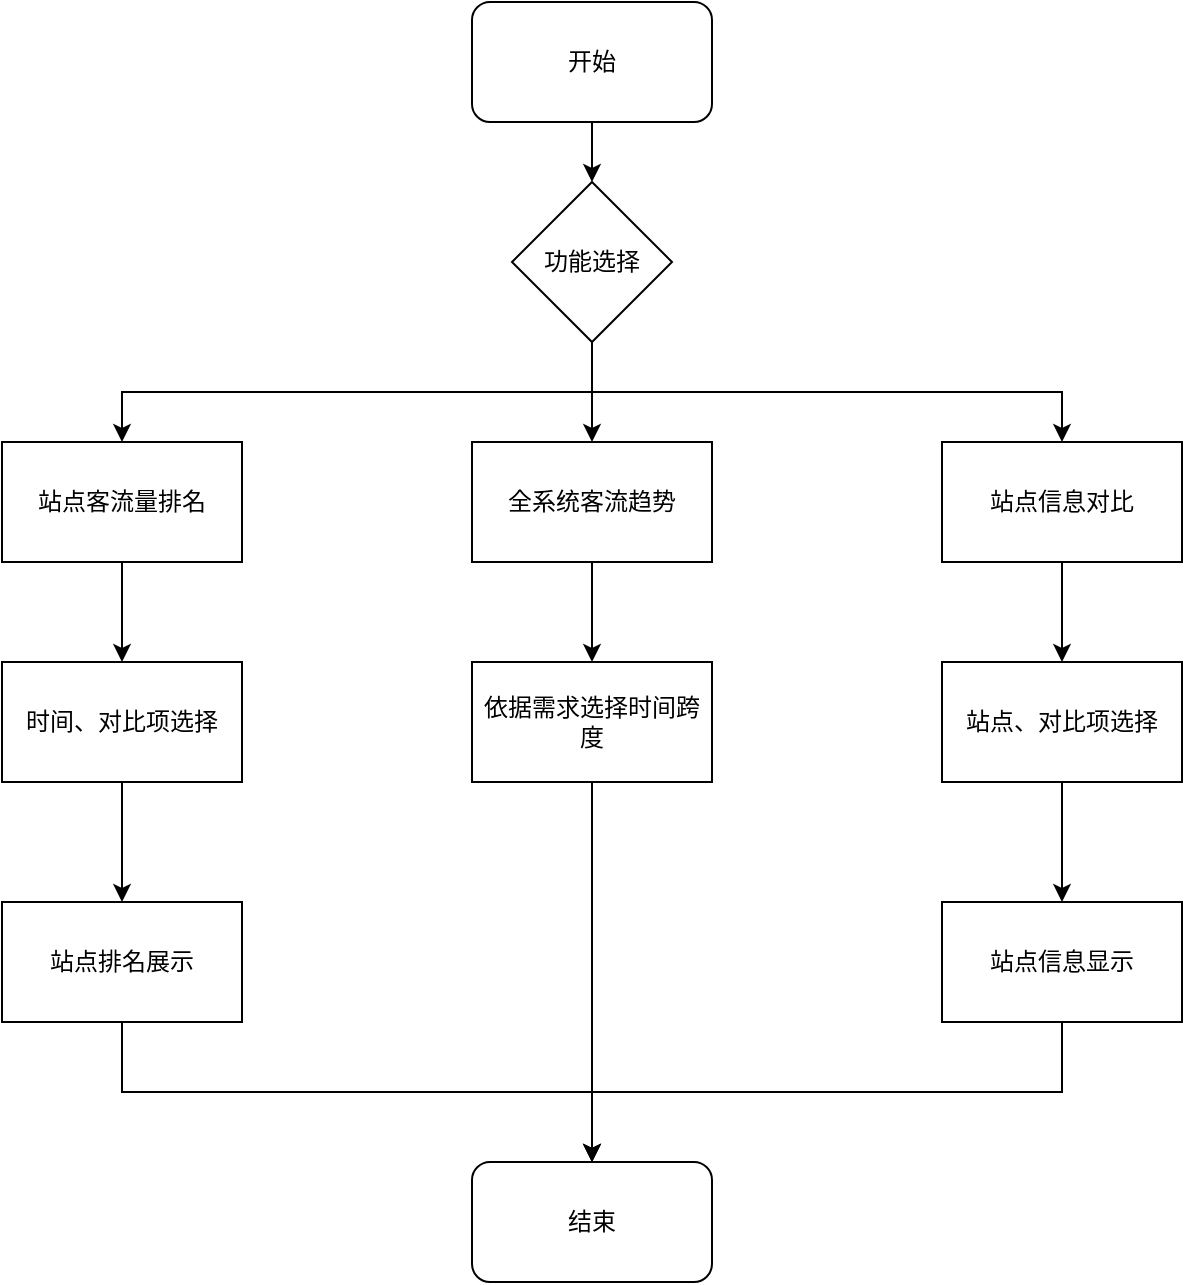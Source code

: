 <mxfile version="28.0.4">
  <diagram name="第 1 页" id="JDxseFaPLeo4lXqQlYSv">
    <mxGraphModel dx="1213" dy="828" grid="1" gridSize="10" guides="1" tooltips="1" connect="1" arrows="1" fold="1" page="1" pageScale="1" pageWidth="1169" pageHeight="1654" math="0" shadow="0">
      <root>
        <mxCell id="0" />
        <mxCell id="1" parent="0" />
        <mxCell id="R4ftI3ctoYfdFGLX-I7P-6" style="edgeStyle=orthogonalEdgeStyle;rounded=0;orthogonalLoop=1;jettySize=auto;html=1;entryX=0.5;entryY=0;entryDx=0;entryDy=0;" edge="1" parent="1" source="R4ftI3ctoYfdFGLX-I7P-1" target="R4ftI3ctoYfdFGLX-I7P-2">
          <mxGeometry relative="1" as="geometry" />
        </mxCell>
        <mxCell id="R4ftI3ctoYfdFGLX-I7P-1" value="开始" style="rounded=1;whiteSpace=wrap;html=1;" vertex="1" parent="1">
          <mxGeometry x="465" y="40" width="120" height="60" as="geometry" />
        </mxCell>
        <mxCell id="R4ftI3ctoYfdFGLX-I7P-7" style="edgeStyle=orthogonalEdgeStyle;rounded=0;orthogonalLoop=1;jettySize=auto;html=1;entryX=0.5;entryY=0;entryDx=0;entryDy=0;exitX=0.5;exitY=1;exitDx=0;exitDy=0;" edge="1" parent="1" source="R4ftI3ctoYfdFGLX-I7P-2" target="R4ftI3ctoYfdFGLX-I7P-3">
          <mxGeometry relative="1" as="geometry" />
        </mxCell>
        <mxCell id="R4ftI3ctoYfdFGLX-I7P-8" style="edgeStyle=orthogonalEdgeStyle;rounded=0;orthogonalLoop=1;jettySize=auto;html=1;entryX=0.5;entryY=0;entryDx=0;entryDy=0;" edge="1" parent="1" source="R4ftI3ctoYfdFGLX-I7P-2" target="R4ftI3ctoYfdFGLX-I7P-4">
          <mxGeometry relative="1" as="geometry" />
        </mxCell>
        <mxCell id="R4ftI3ctoYfdFGLX-I7P-9" style="edgeStyle=orthogonalEdgeStyle;rounded=0;orthogonalLoop=1;jettySize=auto;html=1;entryX=0.5;entryY=0;entryDx=0;entryDy=0;exitX=0.5;exitY=1;exitDx=0;exitDy=0;" edge="1" parent="1" source="R4ftI3ctoYfdFGLX-I7P-2" target="R4ftI3ctoYfdFGLX-I7P-5">
          <mxGeometry relative="1" as="geometry" />
        </mxCell>
        <mxCell id="R4ftI3ctoYfdFGLX-I7P-2" value="功能选择" style="rhombus;whiteSpace=wrap;html=1;" vertex="1" parent="1">
          <mxGeometry x="485" y="130" width="80" height="80" as="geometry" />
        </mxCell>
        <mxCell id="R4ftI3ctoYfdFGLX-I7P-15" style="edgeStyle=orthogonalEdgeStyle;rounded=0;orthogonalLoop=1;jettySize=auto;html=1;" edge="1" parent="1" source="R4ftI3ctoYfdFGLX-I7P-3" target="R4ftI3ctoYfdFGLX-I7P-10">
          <mxGeometry relative="1" as="geometry" />
        </mxCell>
        <mxCell id="R4ftI3ctoYfdFGLX-I7P-3" value="站点客流量排名" style="rounded=0;whiteSpace=wrap;html=1;" vertex="1" parent="1">
          <mxGeometry x="230" y="260" width="120" height="60" as="geometry" />
        </mxCell>
        <mxCell id="R4ftI3ctoYfdFGLX-I7P-17" style="edgeStyle=orthogonalEdgeStyle;rounded=0;orthogonalLoop=1;jettySize=auto;html=1;entryX=0.5;entryY=0;entryDx=0;entryDy=0;" edge="1" parent="1" source="R4ftI3ctoYfdFGLX-I7P-4" target="R4ftI3ctoYfdFGLX-I7P-14">
          <mxGeometry relative="1" as="geometry" />
        </mxCell>
        <mxCell id="R4ftI3ctoYfdFGLX-I7P-4" value="全系统客流趋势" style="rounded=0;whiteSpace=wrap;html=1;" vertex="1" parent="1">
          <mxGeometry x="465" y="260" width="120" height="60" as="geometry" />
        </mxCell>
        <mxCell id="R4ftI3ctoYfdFGLX-I7P-18" style="edgeStyle=orthogonalEdgeStyle;rounded=0;orthogonalLoop=1;jettySize=auto;html=1;entryX=0.5;entryY=0;entryDx=0;entryDy=0;" edge="1" parent="1" source="R4ftI3ctoYfdFGLX-I7P-5" target="R4ftI3ctoYfdFGLX-I7P-11">
          <mxGeometry relative="1" as="geometry" />
        </mxCell>
        <mxCell id="R4ftI3ctoYfdFGLX-I7P-5" value="站点信息对比" style="rounded=0;whiteSpace=wrap;html=1;" vertex="1" parent="1">
          <mxGeometry x="700" y="260" width="120" height="60" as="geometry" />
        </mxCell>
        <mxCell id="R4ftI3ctoYfdFGLX-I7P-16" style="edgeStyle=orthogonalEdgeStyle;rounded=0;orthogonalLoop=1;jettySize=auto;html=1;" edge="1" parent="1" source="R4ftI3ctoYfdFGLX-I7P-10" target="R4ftI3ctoYfdFGLX-I7P-12">
          <mxGeometry relative="1" as="geometry" />
        </mxCell>
        <mxCell id="R4ftI3ctoYfdFGLX-I7P-10" value="时间、对比项选择" style="rounded=0;whiteSpace=wrap;html=1;" vertex="1" parent="1">
          <mxGeometry x="230" y="370" width="120" height="60" as="geometry" />
        </mxCell>
        <mxCell id="R4ftI3ctoYfdFGLX-I7P-19" style="edgeStyle=orthogonalEdgeStyle;rounded=0;orthogonalLoop=1;jettySize=auto;html=1;entryX=0.5;entryY=0;entryDx=0;entryDy=0;" edge="1" parent="1" source="R4ftI3ctoYfdFGLX-I7P-11" target="R4ftI3ctoYfdFGLX-I7P-13">
          <mxGeometry relative="1" as="geometry" />
        </mxCell>
        <mxCell id="R4ftI3ctoYfdFGLX-I7P-11" value="站点、对比项选择" style="rounded=0;whiteSpace=wrap;html=1;" vertex="1" parent="1">
          <mxGeometry x="700" y="370" width="120" height="60" as="geometry" />
        </mxCell>
        <mxCell id="R4ftI3ctoYfdFGLX-I7P-21" style="edgeStyle=orthogonalEdgeStyle;rounded=0;orthogonalLoop=1;jettySize=auto;html=1;entryX=0.5;entryY=0;entryDx=0;entryDy=0;exitX=0.5;exitY=1;exitDx=0;exitDy=0;" edge="1" parent="1" source="R4ftI3ctoYfdFGLX-I7P-12" target="R4ftI3ctoYfdFGLX-I7P-20">
          <mxGeometry relative="1" as="geometry" />
        </mxCell>
        <mxCell id="R4ftI3ctoYfdFGLX-I7P-12" value="站点排名展示" style="rounded=0;whiteSpace=wrap;html=1;" vertex="1" parent="1">
          <mxGeometry x="230" y="490" width="120" height="60" as="geometry" />
        </mxCell>
        <mxCell id="R4ftI3ctoYfdFGLX-I7P-23" style="edgeStyle=orthogonalEdgeStyle;rounded=0;orthogonalLoop=1;jettySize=auto;html=1;entryX=0.5;entryY=0;entryDx=0;entryDy=0;exitX=0.5;exitY=1;exitDx=0;exitDy=0;" edge="1" parent="1" source="R4ftI3ctoYfdFGLX-I7P-13" target="R4ftI3ctoYfdFGLX-I7P-20">
          <mxGeometry relative="1" as="geometry" />
        </mxCell>
        <mxCell id="R4ftI3ctoYfdFGLX-I7P-13" value="站点信息显示" style="rounded=0;whiteSpace=wrap;html=1;" vertex="1" parent="1">
          <mxGeometry x="700" y="490" width="120" height="60" as="geometry" />
        </mxCell>
        <mxCell id="R4ftI3ctoYfdFGLX-I7P-22" style="edgeStyle=orthogonalEdgeStyle;rounded=0;orthogonalLoop=1;jettySize=auto;html=1;" edge="1" parent="1" source="R4ftI3ctoYfdFGLX-I7P-14" target="R4ftI3ctoYfdFGLX-I7P-20">
          <mxGeometry relative="1" as="geometry" />
        </mxCell>
        <mxCell id="R4ftI3ctoYfdFGLX-I7P-14" value="依据需求选择时间跨度" style="rounded=0;whiteSpace=wrap;html=1;" vertex="1" parent="1">
          <mxGeometry x="465" y="370" width="120" height="60" as="geometry" />
        </mxCell>
        <mxCell id="R4ftI3ctoYfdFGLX-I7P-20" value="结束" style="rounded=1;whiteSpace=wrap;html=1;" vertex="1" parent="1">
          <mxGeometry x="465" y="620" width="120" height="60" as="geometry" />
        </mxCell>
      </root>
    </mxGraphModel>
  </diagram>
</mxfile>
